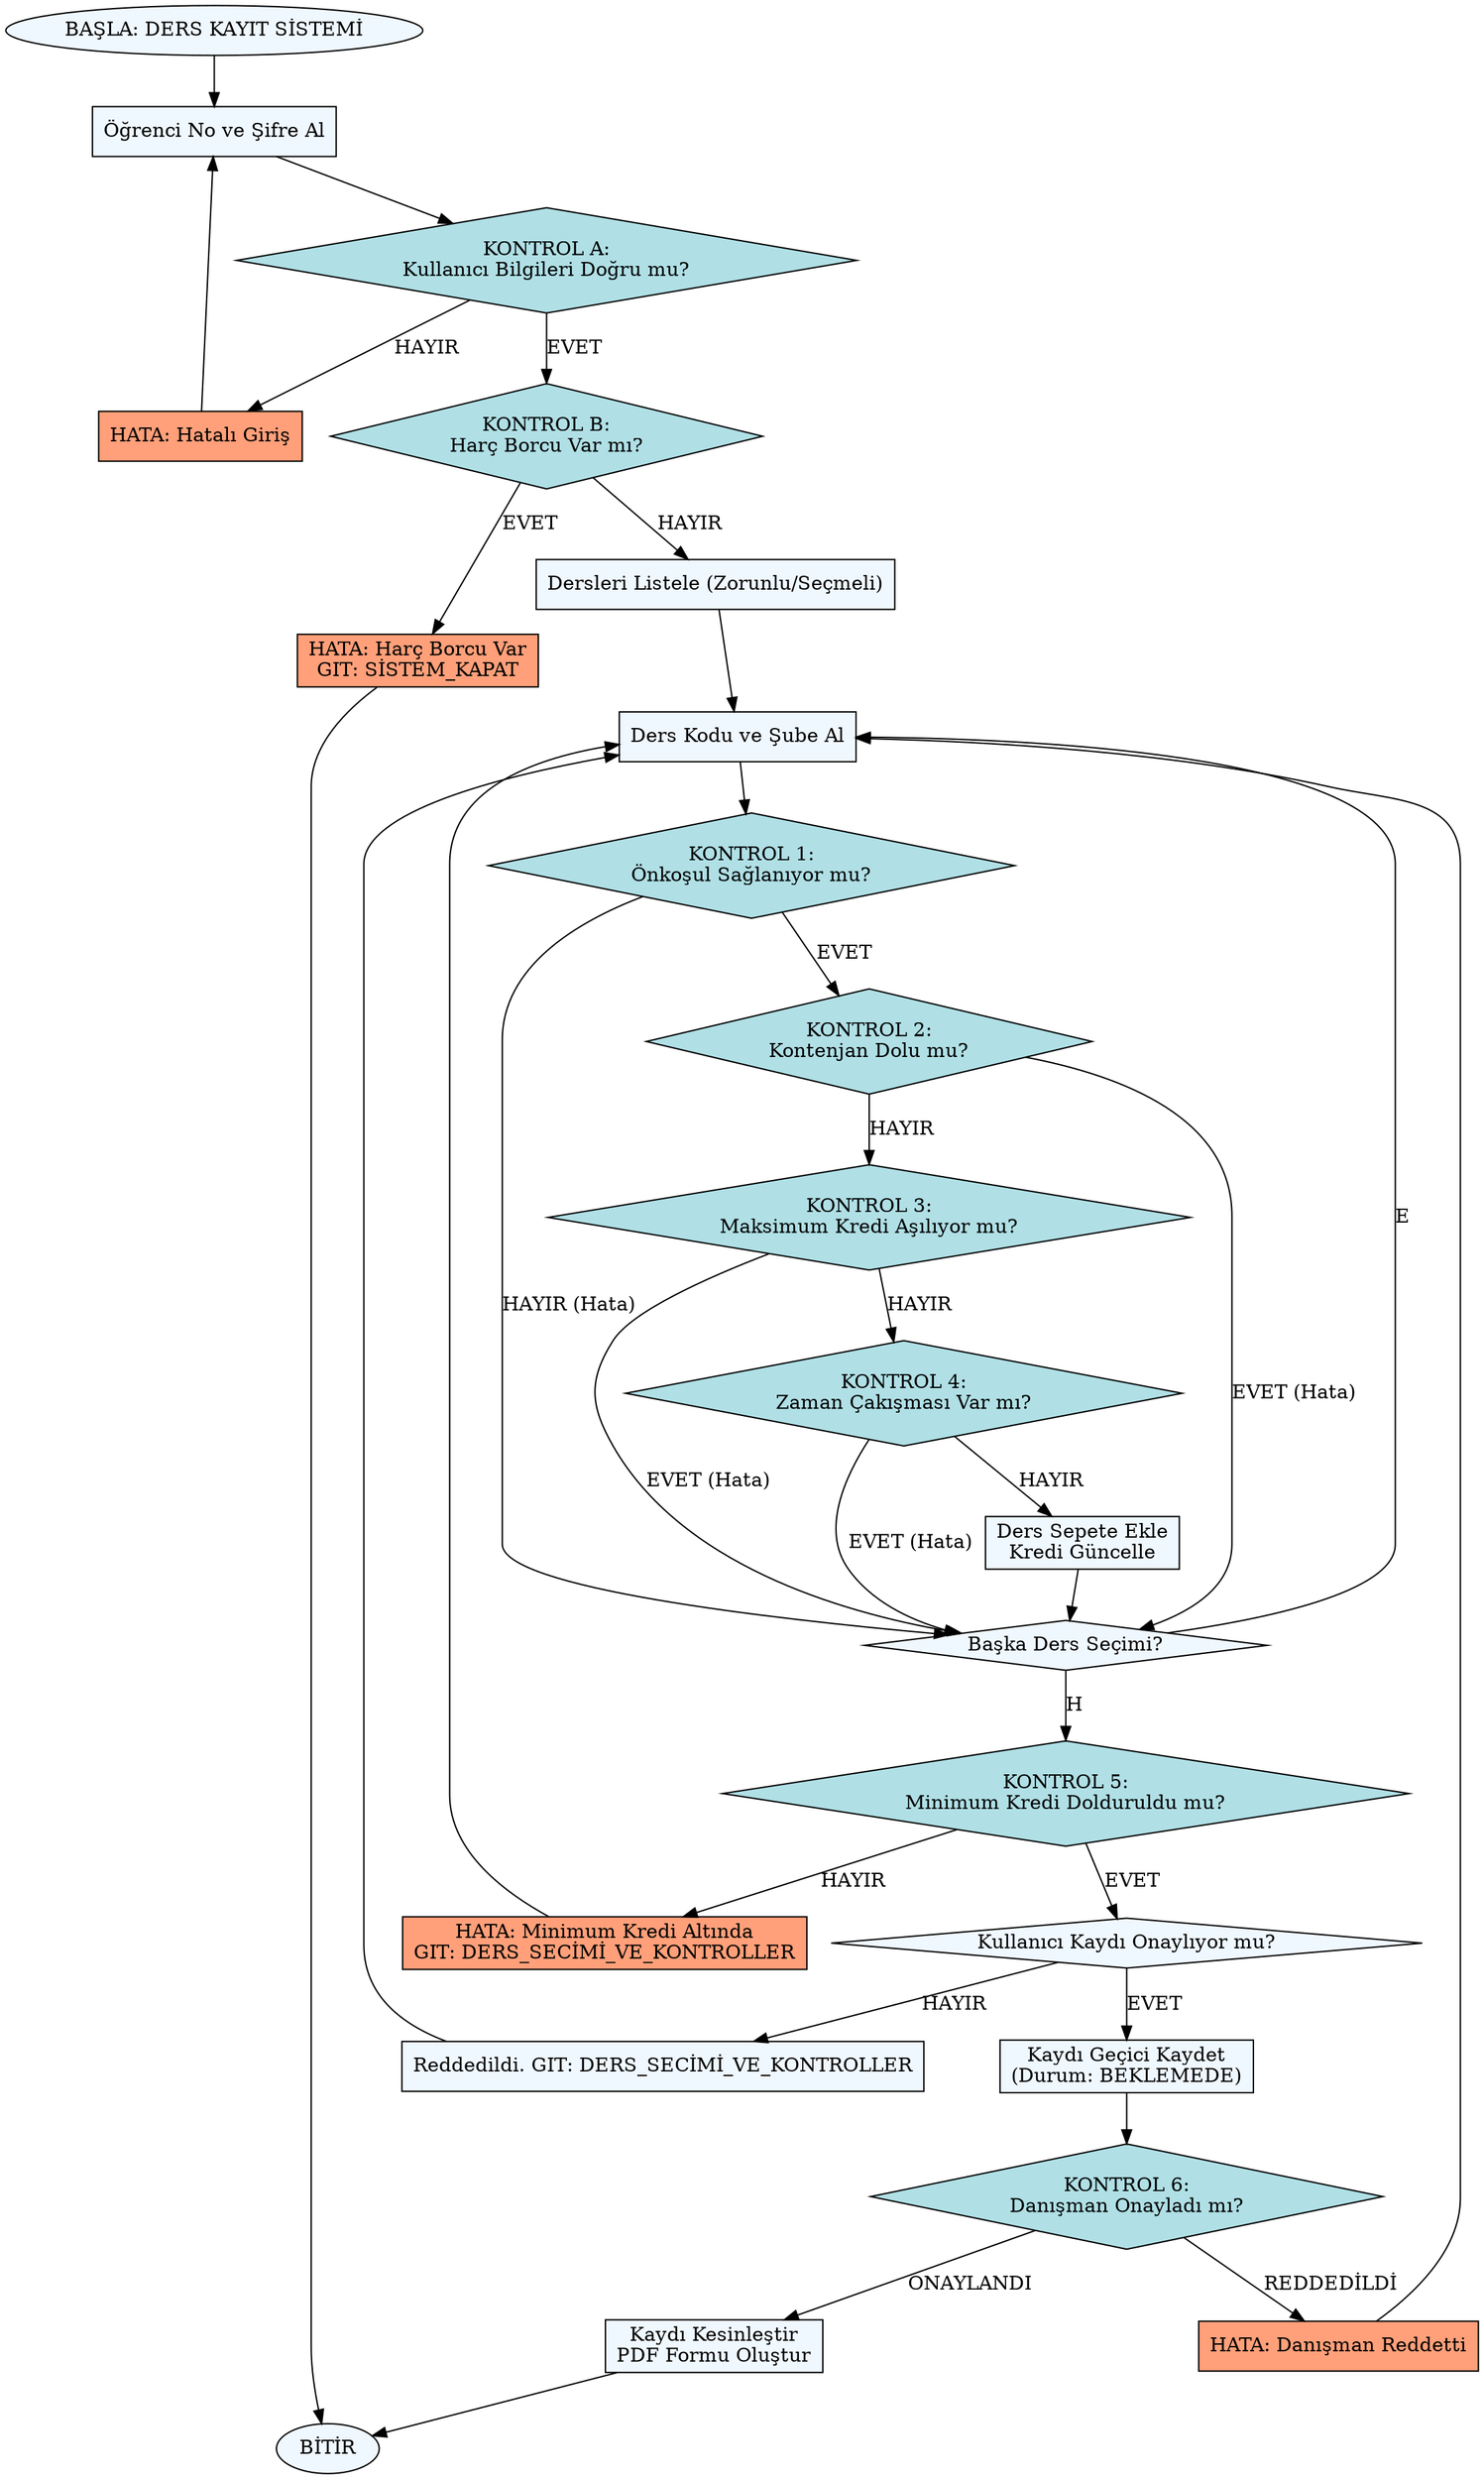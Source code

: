 digraph UniversityCourseRegistration {
    // Grafik Ayarları
    rankdir=TB;
    node [shape=box, style=filled, fillcolor="#F0F8FF"];

    // Başlangıç ve Bitiş Düğümleri
    start [shape=ellipse, label="BAŞLA: DERS KAYIT SİSTEMİ"];
    end [shape=ellipse, label="BİTİR"];
    
    // İşlem Düğümleri
    ogrenci_girisi [shape=box, label="Öğrenci No ve Şifre Al"];
    harc_odeme [shape=box, fillcolor="#FFA07A", label="HATA: Harç Borcu Var\nGIT: SİSTEM_KAPAT"];
    giris_hata [shape=box, fillcolor="#FFA07A", label="HATA: Hatalı Giriş"];
    ders_listele [shape=box, label="Dersleri Listele (Zorunlu/Seçmeli)"];
    ders_al [shape=box, label="Ders Kodu ve Şube Al"];
    ders_ekle [shape=box, label="Ders Sepete Ekle\nKredi Güncelle"];
    min_kredi_hata [shape=box, fillcolor="#FFA07A", label="HATA: Minimum Kredi Altında\nGIT: DERS_SECİMİ_VE_KONTROLLER"];
    onay_sor [shape=diamond, label="Kullanıcı Kaydı Onaylıyor mu?"];
    red_donus [shape=box, label="Reddedildi. GIT: DERS_SECİMİ_VE_KONTROLLER"];
    kayit_gecici [shape=box, label="Kaydı Geçici Kaydet\n(Durum: BEKLEMEDE)"];
    danisman_onay_basarili [shape=box, label="Kaydı Kesinleştir\nPDF Formu Oluştur"];
    danisman_red [shape=box, fillcolor="#FFA07A", label="HATA: Danışman Reddetti"];
    
    // -----------------------------------------------------
    // Kontrol/Karar Düğümleri (Diamond - KONTROL NOKTASI)
    // -----------------------------------------------------
    kimlik_kontrol [shape=diamond, fillcolor="#B0E0E6", label="KONTROL A:\nKullanıcı Bilgileri Doğru mu?"];
    harc_kontrol [shape=diamond, fillcolor="#B0E0E6", label="KONTROL B:\nHarç Borcu Var mı?"];
    devam_et [shape=diamond, label="Başka Ders Seçimi?"];

    // Kontrol Noktaları 1-5
    onkosul_kontrol [shape=diamond, fillcolor="#B0E0E6", label="KONTROL 1:\nÖnkoşul Sağlanıyor mu?"];
    kontenjan_kontrol [shape=diamond, fillcolor="#B0E0E6", label="KONTROL 2:\nKontenjan Dolu mu?"];
    maks_kredi_kontrol [shape=diamond, fillcolor="#B0E0E6", label="KONTROL 3:\nMaksimum Kredi Aşılıyor mu?"];
    cakisma_kontrol [shape=diamond, fillcolor="#B0E0E6", label="KONTROL 4:\nZaman Çakışması Var mı?"];
    min_kredi_kontrol [shape=diamond, fillcolor="#B0E0E6", label="KONTROL 5:\nMinimum Kredi Dolduruldu mu?"];

    // Kontrol Noktası 6
    danisman_kontrol [shape=diamond, fillcolor="#B0E0E6", label="KONTROL 6:\nDanışman Onayladı mı?"];


    // -----------------------------------------------------
    // AKIŞ VE BAĞLANTILAR
    // -----------------------------------------------------

    // I. Giriş Akışı
    start -> ogrenci_girisi;
    ogrenci_girisi -> kimlik_kontrol;
    
    kimlik_kontrol -> harc_kontrol [label="EVET"];
    kimlik_kontrol -> giris_hata [label="HAYIR"];
    giris_hata -> ogrenci_girisi;

    harc_kontrol -> ders_listele [label="HAYIR"];
    harc_kontrol -> harc_odeme [label="EVET"];
    harc_odeme -> end;

    // II. Ders Seçimi ve İç İçe Kontroller
    ders_listele -> ders_al;
    
    ders_al -> onkosul_kontrol;

    onkosul_kontrol -> kontenjan_kontrol [label="EVET"];
    onkosul_kontrol -> devam_et [label="HAYIR (Hata)"];

    kontenjan_kontrol -> maks_kredi_kontrol [label="HAYIR"]; // Kontenjan Dolu Değil
    kontenjan_kontrol -> devam_et [label="EVET (Hata)"]; // Kontenjan Dolu

    maks_kredi_kontrol -> cakisma_kontrol [label="HAYIR"]; // Maks Kredi Aşılmıyor
    maks_kredi_kontrol -> devam_et [label="EVET (Hata)"]; // Maks Kredi Aşılıyor

    cakisma_kontrol -> ders_ekle [label="HAYIR"]; // Çakışma Yok
    cakisma_kontrol -> devam_et [label="EVET (Hata)"]; // Çakışma Var
    
    ders_ekle -> devam_et;
    devam_et -> ders_al [label="E"];
    devam_et -> min_kredi_kontrol [label="H"];

    // III. Kayıt Kesinleştirme ve Onay Akışı
    min_kredi_kontrol -> onay_sor [label="EVET"];
    min_kredi_kontrol -> min_kredi_hata [label="HAYIR"];
    min_kredi_hata -> ders_al;

    onay_sor -> kayit_gecici [label="EVET"];
    onay_sor -> red_donus [label="HAYIR"];
    red_donus -> ders_al;

    kayit_gecici -> danisman_kontrol;

    danisman_kontrol -> danisman_onay_basarili [label="ONAYLANDI"];
    danisman_kontrol -> danisman_red [label="REDDEDİLDİ"];

    danisman_onay_basarili -> end;
    danisman_red -> ders_al;
}
